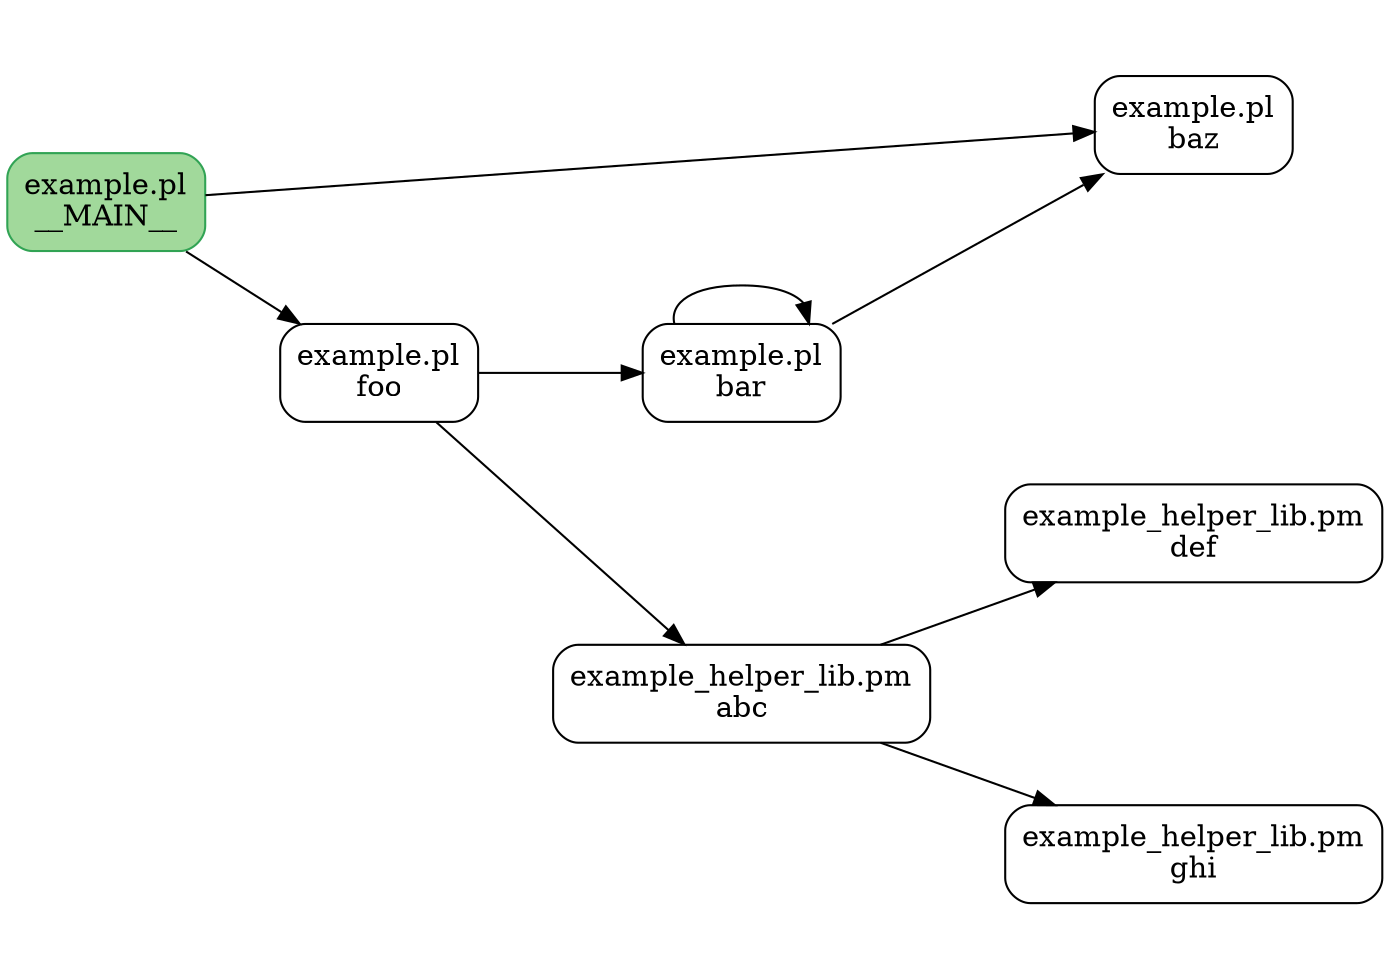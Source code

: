 digraph test {
	graph [rankdir=LR, ratio="0.7", concentrate=true];
	node [label="\N", shape=Mrecord];
	graph [bb="0,0,558,390.6"];
	node1 [label="example.pl\n__MAIN__", color="/greens3/3", fillcolor="/greens3/2", style=filled, pos="40,310.79", width="1.1111", height="0.65278"];
	node2 [label="example.pl\nbar", pos="303,241.79", width="1.0556", height="0.65278"];
	node3 [label="example.pl\nbaz", pos="485,343.79", width="1.0556", height="0.65278"];
	node4 [label="example.pl\nfoo", pos="155,241.79", width="1.0556", height="0.65278"];
	node5 [label="example_helper_lib.pm\nabc", pos="303,111.79", width="2.0278", height="0.65278"];
	node6 [label="example_helper_lib.pm\ndef", pos="485,176.79", width="2.0278", height="0.65278"];
	node7 [label="example_helper_lib.pm\nghi", pos="485,46.791", width="2.0278", height="0.65278"];
	node1 -> node3 [pos="e,446.41,340.93 80.276,313.78 162.18,319.85 347.89,333.62 436.37,340.18"];
	node1 -> node4 [pos="e,116.29,265.01 78.613,287.62 87.905,282.05 97.938,276.03 107.58,270.24"];
	node2 -> node2 [pos="e,330.51,264.97 275.49,264.97 273.6,274.62 282.77,282.79 303,282.79 315.65,282.79 323.97,279.6 327.97,274.85"];
	node2 -> node3 [pos="e,446.46,322.19 341.6,263.42 369.59,279.11 407.61,300.42 437.47,317.15"];
	node4 -> node2 [pos="e,264.37,241.79 193.89,241.79 212.32,241.79 234.55,241.79 254.12,241.79"];
	node4 -> node5 [pos="e,276.77,134.83 181.46,218.55 205.98,197.01 242.57,164.87 269.2,141.48"];
	node5 -> node6 [pos="e,420.36,153.7 367.42,134.8 381.38,139.78 396.25,145.1 410.56,150.21"];
	node5 -> node7 [pos="e,420.36,69.877 367.42,88.783 381.38,83.798 396.25,78.486 410.56,73.376"];
}

